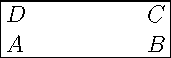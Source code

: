// asy --outformat pdf --outname bla -
unitsize(1cm);
draw(box((0, 0), (3, 1)));
label("$A$", (0, 0), NE);
label("$B$", (3, 0), NW);
label("$C$", (3, 1), SW);
label("$D$", (0, 1), SE);

